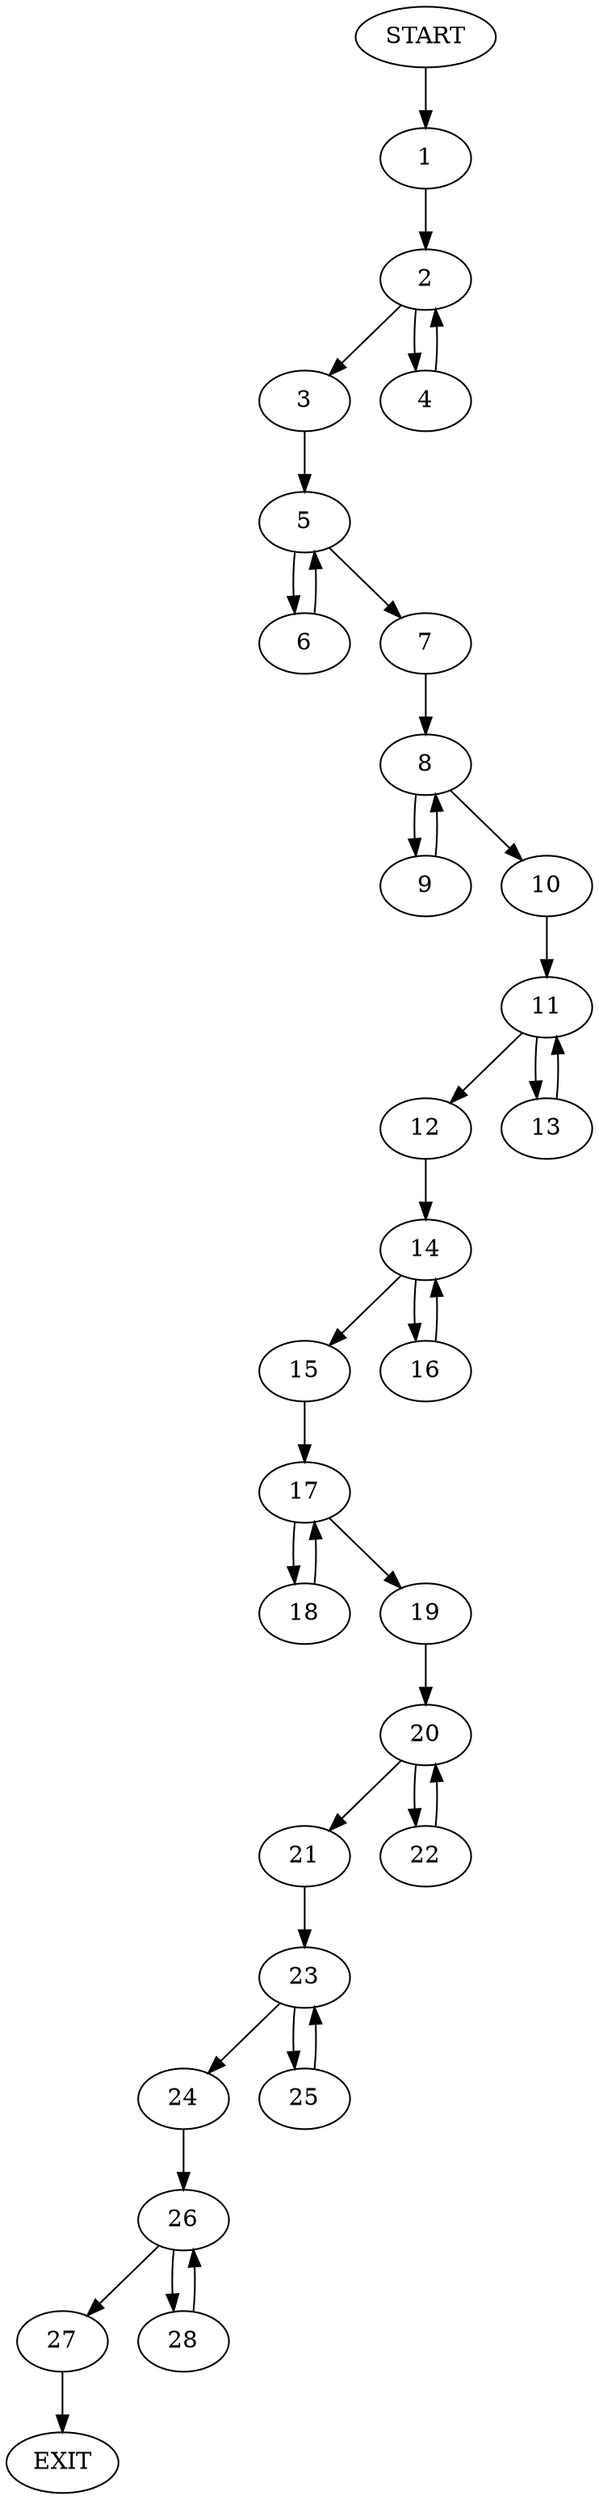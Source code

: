 digraph {
0 [label="START"]
29 [label="EXIT"]
0 -> 1
1 -> 2
2 -> 3
2 -> 4
4 -> 2
3 -> 5
5 -> 6
5 -> 7
7 -> 8
6 -> 5
8 -> 9
8 -> 10
10 -> 11
9 -> 8
11 -> 12
11 -> 13
12 -> 14
13 -> 11
14 -> 15
14 -> 16
16 -> 14
15 -> 17
17 -> 18
17 -> 19
18 -> 17
19 -> 20
20 -> 21
20 -> 22
21 -> 23
22 -> 20
23 -> 24
23 -> 25
24 -> 26
25 -> 23
26 -> 27
26 -> 28
27 -> 29
28 -> 26
}
